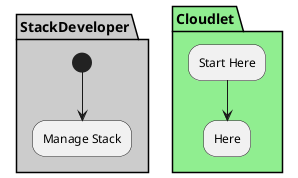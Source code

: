 @startuml


partition "StackDeveloper"  #cccccc {
  (*) --> "Manage Stack"
}

partition "Cloudlet" #lightgreen {
  "Start Here" --> "Here"
}

@enduml
